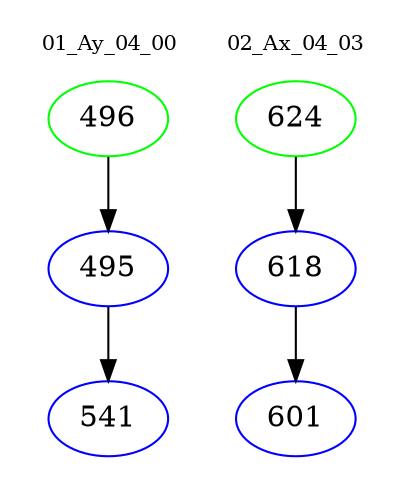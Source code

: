 digraph{
subgraph cluster_0 {
color = white
label = "01_Ay_04_00";
fontsize=10;
T0_496 [label="496", color="green"]
T0_496 -> T0_495 [color="black"]
T0_495 [label="495", color="blue"]
T0_495 -> T0_541 [color="black"]
T0_541 [label="541", color="blue"]
}
subgraph cluster_1 {
color = white
label = "02_Ax_04_03";
fontsize=10;
T1_624 [label="624", color="green"]
T1_624 -> T1_618 [color="black"]
T1_618 [label="618", color="blue"]
T1_618 -> T1_601 [color="black"]
T1_601 [label="601", color="blue"]
}
}
